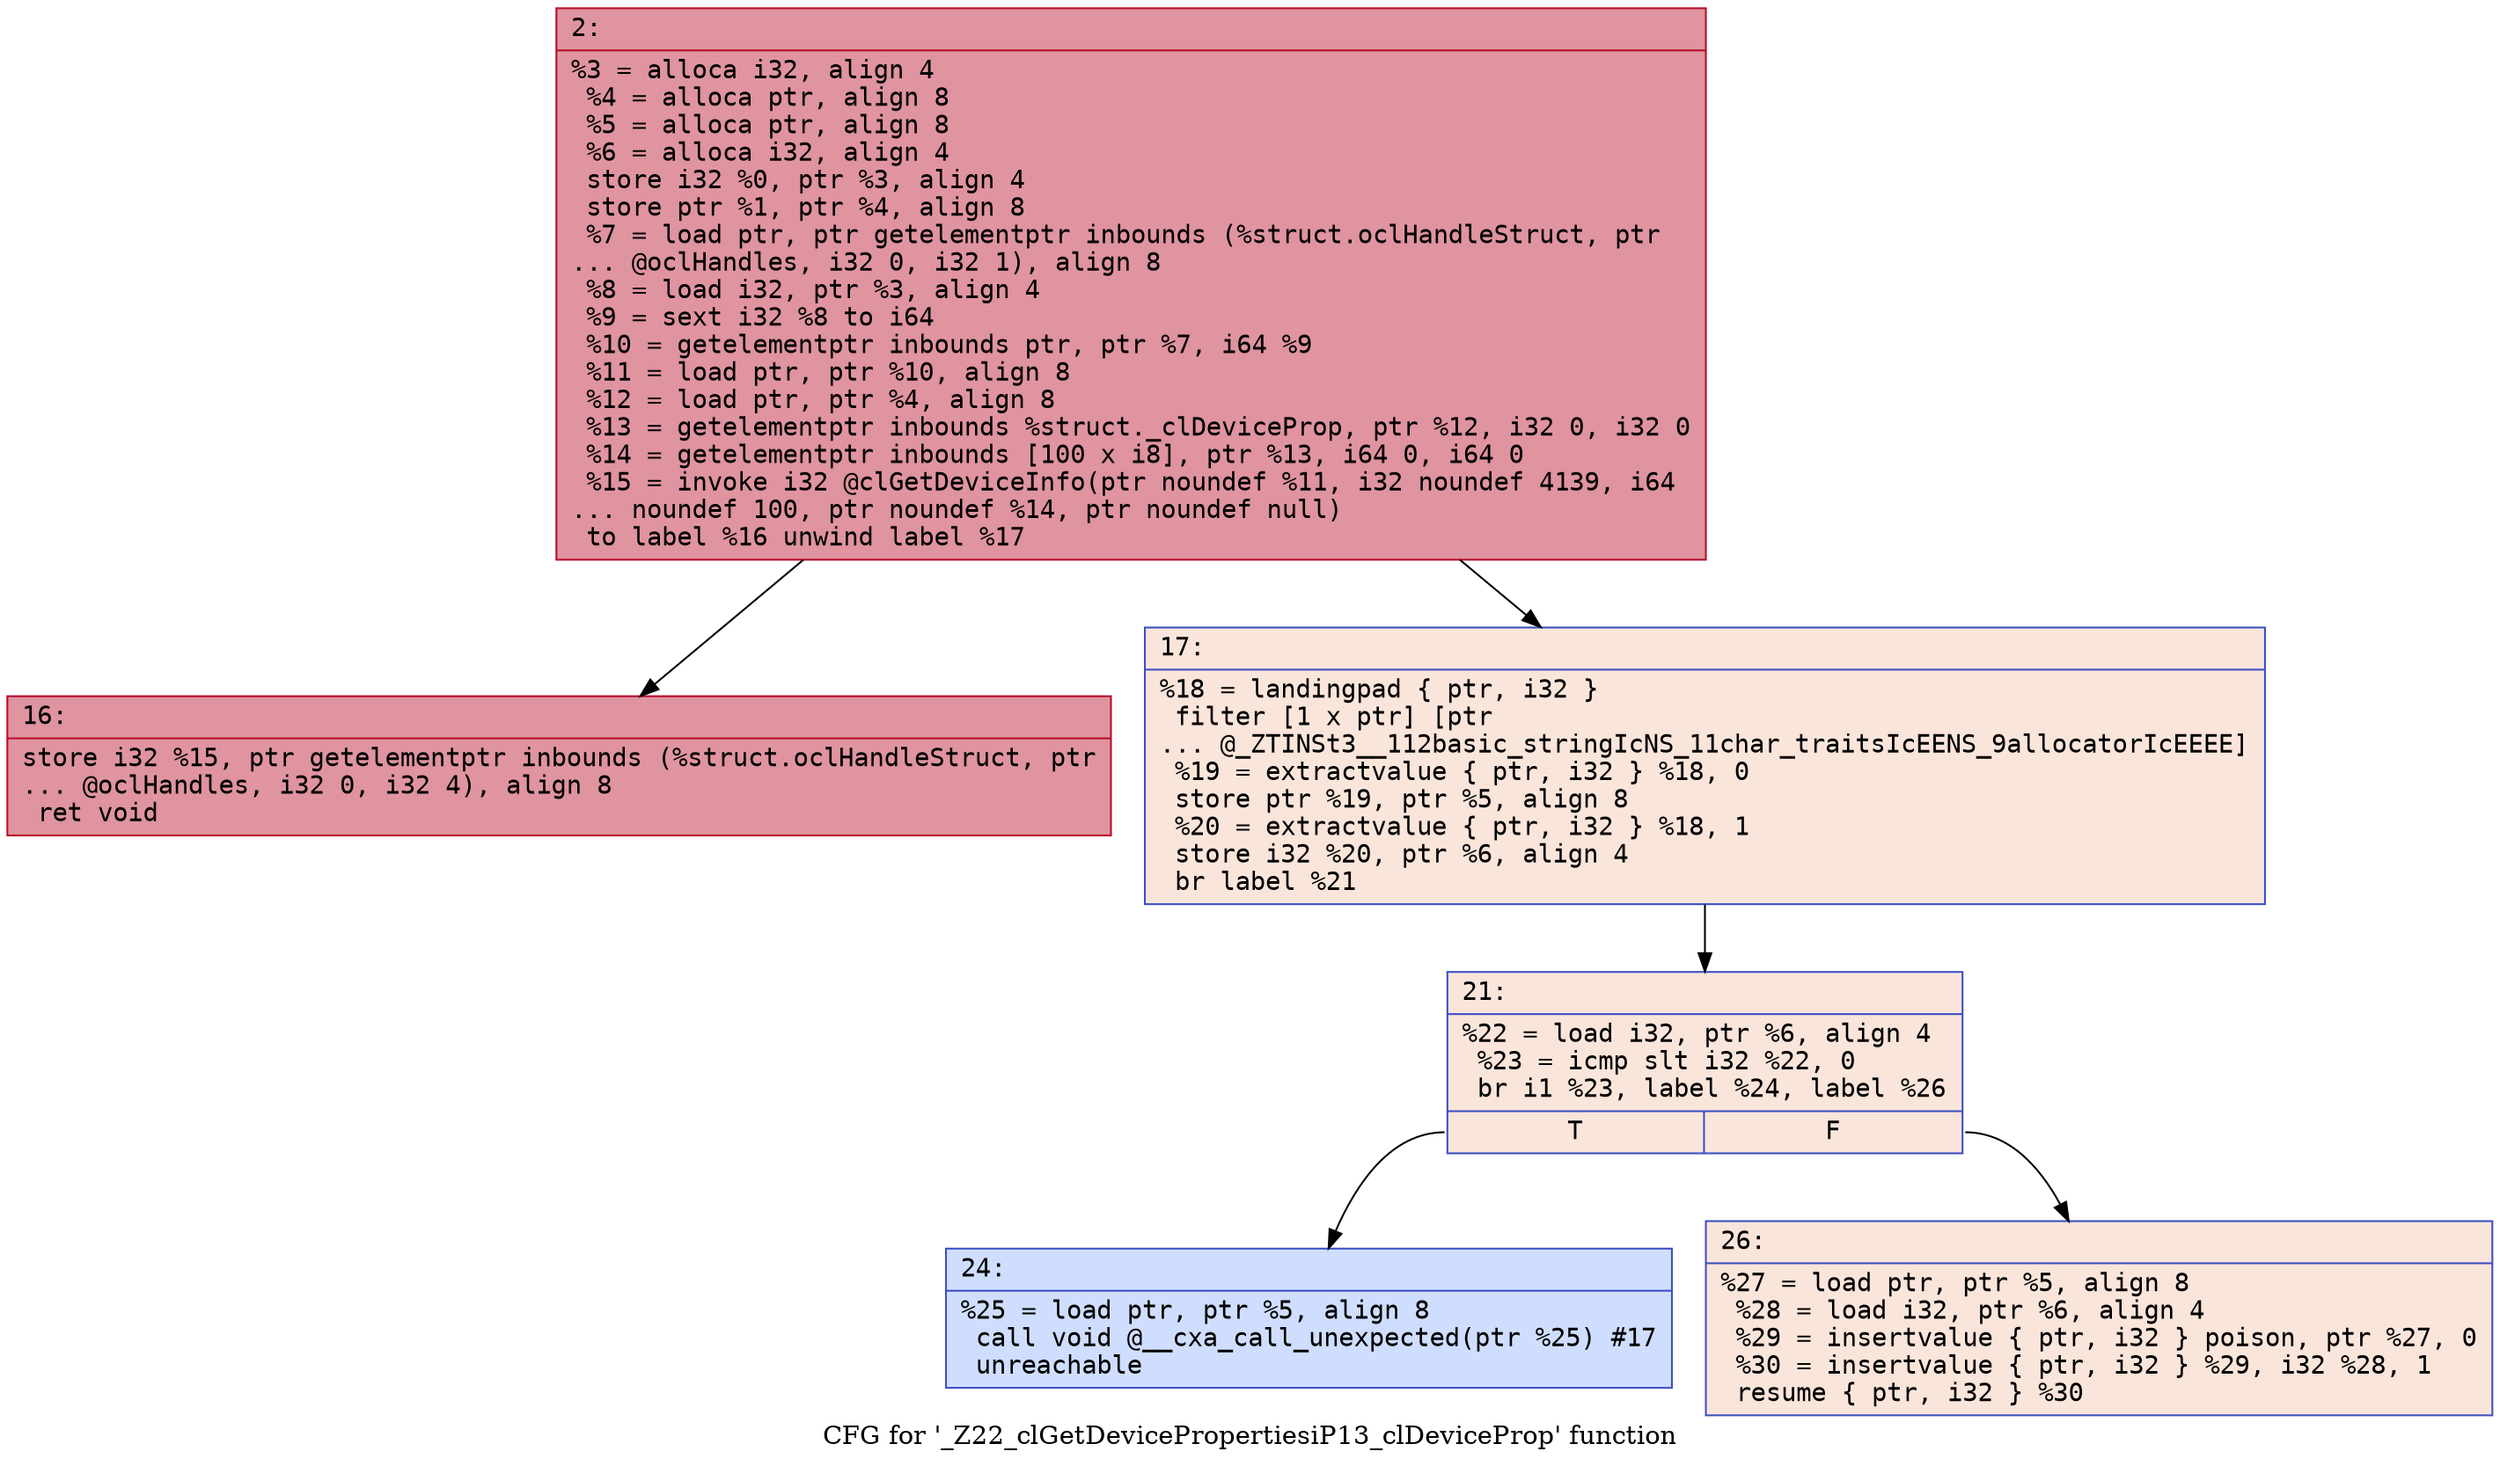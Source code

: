 digraph "CFG for '_Z22_clGetDevicePropertiesiP13_clDeviceProp' function" {
	label="CFG for '_Z22_clGetDevicePropertiesiP13_clDeviceProp' function";

	Node0x600000d12b20 [shape=record,color="#b70d28ff", style=filled, fillcolor="#b70d2870" fontname="Courier",label="{2:\l|  %3 = alloca i32, align 4\l  %4 = alloca ptr, align 8\l  %5 = alloca ptr, align 8\l  %6 = alloca i32, align 4\l  store i32 %0, ptr %3, align 4\l  store ptr %1, ptr %4, align 8\l  %7 = load ptr, ptr getelementptr inbounds (%struct.oclHandleStruct, ptr\l... @oclHandles, i32 0, i32 1), align 8\l  %8 = load i32, ptr %3, align 4\l  %9 = sext i32 %8 to i64\l  %10 = getelementptr inbounds ptr, ptr %7, i64 %9\l  %11 = load ptr, ptr %10, align 8\l  %12 = load ptr, ptr %4, align 8\l  %13 = getelementptr inbounds %struct._clDeviceProp, ptr %12, i32 0, i32 0\l  %14 = getelementptr inbounds [100 x i8], ptr %13, i64 0, i64 0\l  %15 = invoke i32 @clGetDeviceInfo(ptr noundef %11, i32 noundef 4139, i64\l... noundef 100, ptr noundef %14, ptr noundef null)\l          to label %16 unwind label %17\l}"];
	Node0x600000d12b20 -> Node0x600000d12b70[tooltip="2 -> 16\nProbability 100.00%" ];
	Node0x600000d12b20 -> Node0x600000d12bc0[tooltip="2 -> 17\nProbability 0.00%" ];
	Node0x600000d12b70 [shape=record,color="#b70d28ff", style=filled, fillcolor="#b70d2870" fontname="Courier",label="{16:\l|  store i32 %15, ptr getelementptr inbounds (%struct.oclHandleStruct, ptr\l... @oclHandles, i32 0, i32 4), align 8\l  ret void\l}"];
	Node0x600000d12bc0 [shape=record,color="#3d50c3ff", style=filled, fillcolor="#f4c5ad70" fontname="Courier",label="{17:\l|  %18 = landingpad \{ ptr, i32 \}\l          filter [1 x ptr] [ptr\l... @_ZTINSt3__112basic_stringIcNS_11char_traitsIcEENS_9allocatorIcEEEE]\l  %19 = extractvalue \{ ptr, i32 \} %18, 0\l  store ptr %19, ptr %5, align 8\l  %20 = extractvalue \{ ptr, i32 \} %18, 1\l  store i32 %20, ptr %6, align 4\l  br label %21\l}"];
	Node0x600000d12bc0 -> Node0x600000d12c10[tooltip="17 -> 21\nProbability 100.00%" ];
	Node0x600000d12c10 [shape=record,color="#3d50c3ff", style=filled, fillcolor="#f4c5ad70" fontname="Courier",label="{21:\l|  %22 = load i32, ptr %6, align 4\l  %23 = icmp slt i32 %22, 0\l  br i1 %23, label %24, label %26\l|{<s0>T|<s1>F}}"];
	Node0x600000d12c10:s0 -> Node0x600000d12c60[tooltip="21 -> 24\nProbability 0.00%" ];
	Node0x600000d12c10:s1 -> Node0x600000d12cb0[tooltip="21 -> 26\nProbability 100.00%" ];
	Node0x600000d12c60 [shape=record,color="#3d50c3ff", style=filled, fillcolor="#93b5fe70" fontname="Courier",label="{24:\l|  %25 = load ptr, ptr %5, align 8\l  call void @__cxa_call_unexpected(ptr %25) #17\l  unreachable\l}"];
	Node0x600000d12cb0 [shape=record,color="#3d50c3ff", style=filled, fillcolor="#f4c5ad70" fontname="Courier",label="{26:\l|  %27 = load ptr, ptr %5, align 8\l  %28 = load i32, ptr %6, align 4\l  %29 = insertvalue \{ ptr, i32 \} poison, ptr %27, 0\l  %30 = insertvalue \{ ptr, i32 \} %29, i32 %28, 1\l  resume \{ ptr, i32 \} %30\l}"];
}
